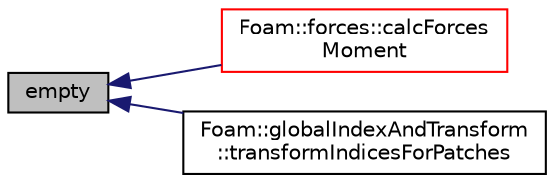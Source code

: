 digraph "empty"
{
  bgcolor="transparent";
  edge [fontname="Helvetica",fontsize="10",labelfontname="Helvetica",labelfontsize="10"];
  node [fontname="Helvetica",fontsize="10",shape=record];
  rankdir="LR";
  Node1 [label="empty",height=0.2,width=0.4,color="black", fillcolor="grey75", style="filled", fontcolor="black"];
  Node1 -> Node2 [dir="back",color="midnightblue",fontsize="10",style="solid",fontname="Helvetica"];
  Node2 [label="Foam::forces::calcForces\lMoment",height=0.2,width=0.4,color="red",URL="$a00847.html#a71e93fd80e1ccacbf30c602b4ea11abc",tooltip="Calculate the forces and moments. "];
  Node1 -> Node3 [dir="back",color="midnightblue",fontsize="10",style="solid",fontname="Helvetica"];
  Node3 [label="Foam::globalIndexAndTransform\l::transformIndicesForPatches",height=0.2,width=0.4,color="black",URL="$a00924.html#aaeb707184c40773486e659fc31f007d4",tooltip="Access the all of the indices of the transform. "];
}
